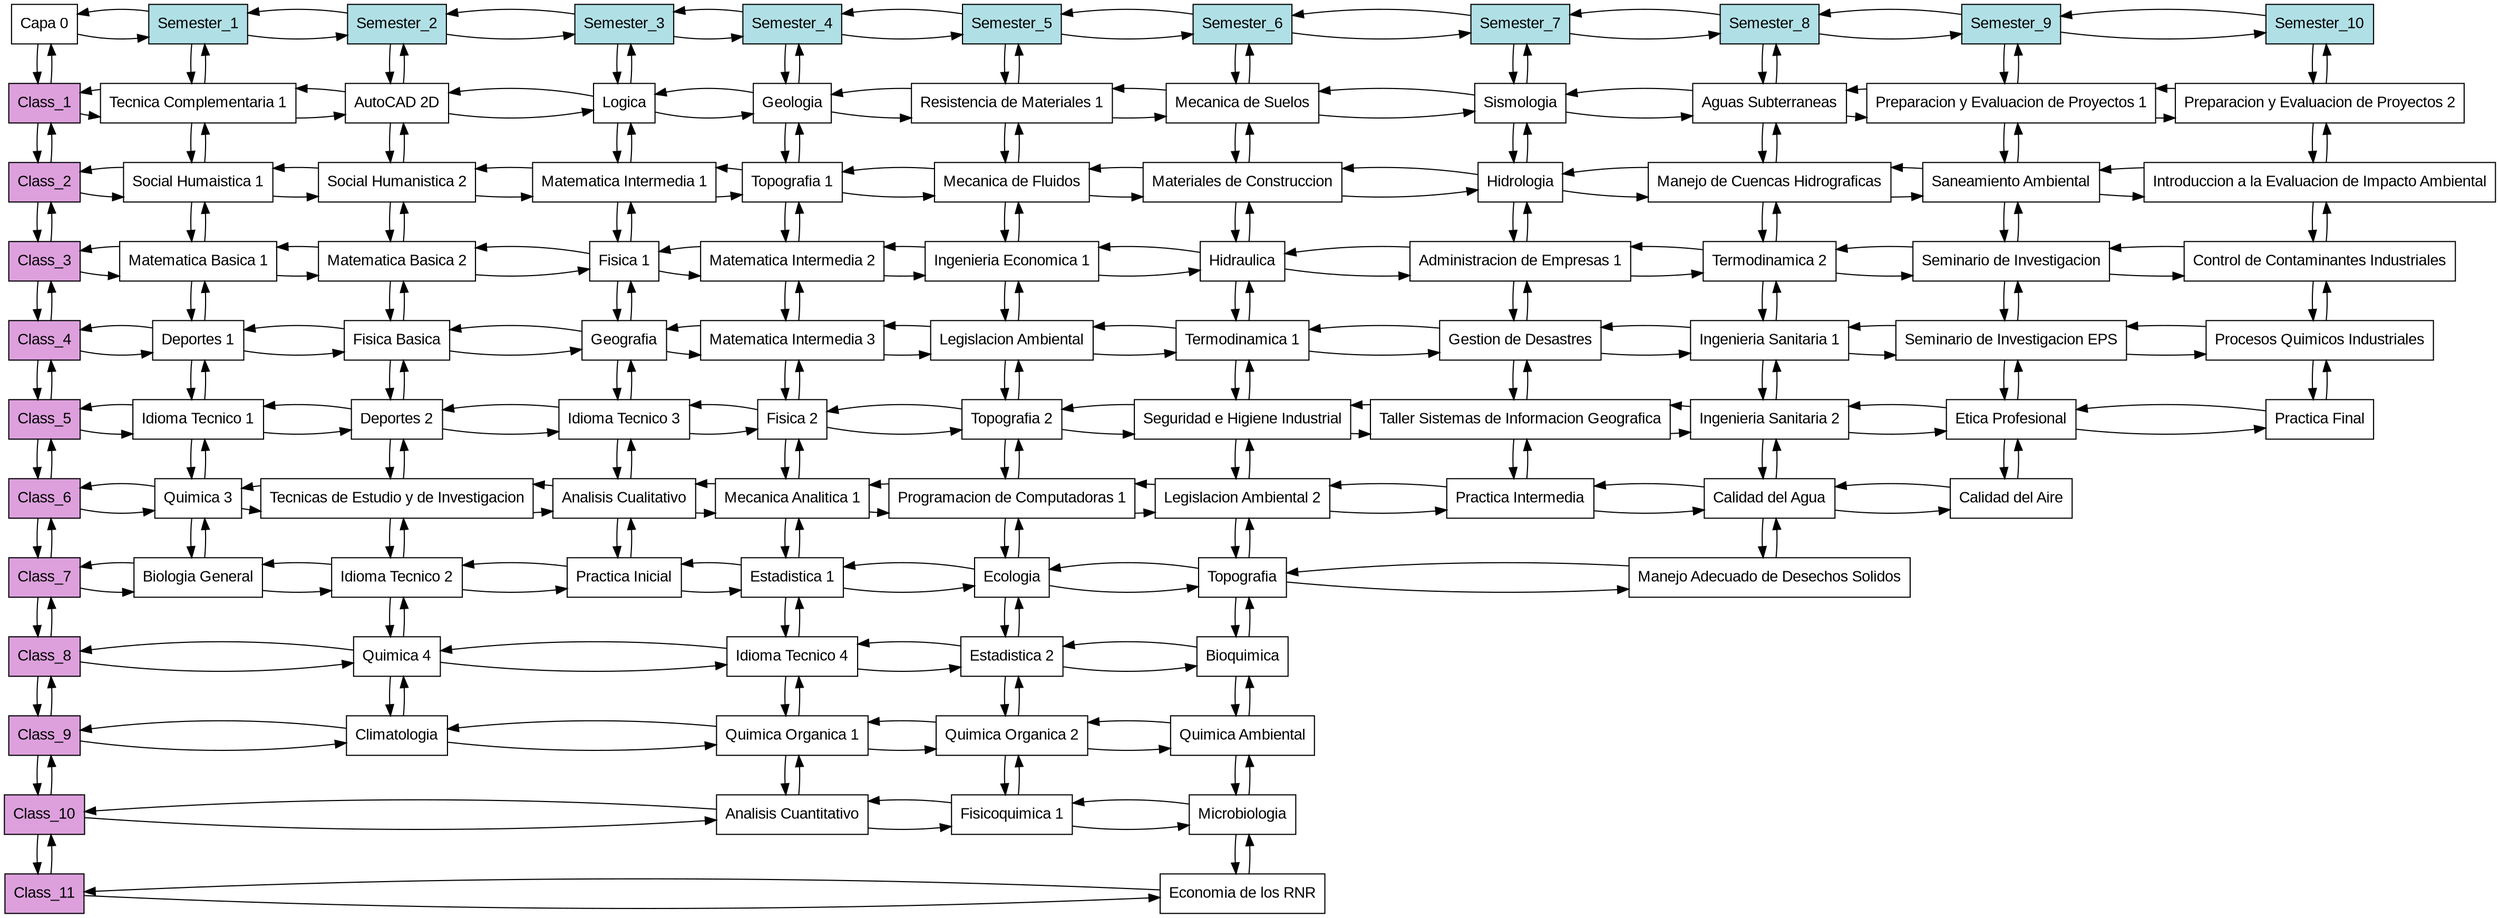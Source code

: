 digraph T{
	node[shape=box fontname="Arial" fillcolor="white" style=filled];
	Root[label = "Capa 0", group="0"];
	Class_1[group="0" fillcolor="plum"];
	Class_2[group="0" fillcolor="plum"];
	Class_3[group="0" fillcolor="plum"];
	Class_4[group="0" fillcolor="plum"];
	Class_5[group="0" fillcolor="plum"];
	Class_6[group="0" fillcolor="plum"];
	Class_7[group="0" fillcolor="plum"];
	Class_8[group="0" fillcolor="plum"];
	Class_9[group="0" fillcolor="plum"];
	Class_10[group="0" fillcolor="plum"];
	Class_11[group="0" fillcolor="plum"];
	Semester_1[group="1" fillcolor="powderblue"];
	Semester_2[group="2" fillcolor="powderblue"];
	Semester_3[group="3" fillcolor="powderblue"];
	Semester_4[group="4" fillcolor="powderblue"];
	Semester_5[group="5" fillcolor="powderblue"];
	Semester_6[group="6" fillcolor="powderblue"];
	Semester_7[group="7" fillcolor="powderblue"];
	Semester_8[group="8" fillcolor="powderblue"];
	Semester_9[group="9" fillcolor="powderblue"];
	Semester_10[group="10" fillcolor="powderblue"];
	N1_1[group="1" label="Tecnica Complementaria 1"];
	N2_1[group="1" label="Social Humaistica 1"];
	N3_1[group="1" label="Matematica Basica 1"];
	N4_1[group="1" label="Deportes 1"];
	N5_1[group="1" label="Idioma Tecnico 1"];
	N6_1[group="1" label="Quimica 3"];
	N7_1[group="1" label="Biologia General"];
	N1_2[group="2" label="AutoCAD 2D"];
	N2_2[group="2" label="Social Humanistica 2"];
	N3_2[group="2" label="Matematica Basica 2"];
	N4_2[group="2" label="Fisica Basica"];
	N5_2[group="2" label="Deportes 2"];
	N6_2[group="2" label="Tecnicas de Estudio y de Investigacion"];
	N7_2[group="2" label="Idioma Tecnico 2"];
	N8_2[group="2" label="Quimica 4"];
	N9_2[group="2" label="Climatologia"];
	N1_3[group="3" label="Logica"];
	N2_3[group="3" label="Matematica Intermedia 1"];
	N3_3[group="3" label="Fisica 1"];
	N4_3[group="3" label="Geografia"];
	N5_3[group="3" label="Idioma Tecnico 3"];
	N6_3[group="3" label="Analisis Cualitativo"];
	N7_3[group="3" label="Practica Inicial"];
	N1_4[group="4" label="Geologia"];
	N2_4[group="4" label="Topografia 1"];
	N3_4[group="4" label="Matematica Intermedia 2"];
	N4_4[group="4" label="Matematica Intermedia 3"];
	N5_4[group="4" label="Fisica 2"];
	N6_4[group="4" label="Mecanica Analitica 1"];
	N7_4[group="4" label="Estadistica 1"];
	N8_4[group="4" label="Idioma Tecnico 4"];
	N9_4[group="4" label="Quimica Organica 1"];
	N10_4[group="4" label="Analisis Cuantitativo"];
	N1_5[group="5" label="Resistencia de Materiales 1"];
	N2_5[group="5" label="Mecanica de Fluidos"];
	N3_5[group="5" label="Ingenieria Economica 1"];
	N4_5[group="5" label="Legislacion Ambiental"];
	N5_5[group="5" label="Topografia 2"];
	N6_5[group="5" label="Programacion de Computadoras 1"];
	N7_5[group="5" label="Ecologia"];
	N8_5[group="5" label="Estadistica 2"];
	N9_5[group="5" label="Quimica Organica 2"];
	N10_5[group="5" label="Fisicoquimica 1"];
	N1_6[group="6" label="Mecanica de Suelos"];
	N2_6[group="6" label="Materiales de Construccion"];
	N3_6[group="6" label="Hidraulica"];
	N4_6[group="6" label="Termodinamica 1"];
	N5_6[group="6" label="Seguridad e Higiene Industrial"];
	N6_6[group="6" label="Legislacion Ambiental 2"];
	N7_6[group="6" label="Topografia"];
	N8_6[group="6" label="Bioquimica"];
	N9_6[group="6" label="Quimica Ambiental"];
	N10_6[group="6" label="Microbiologia"];
	N11_6[group="6" label="Economia de los RNR"];
	N1_7[group="7" label="Sismologia"];
	N2_7[group="7" label="Hidrologia"];
	N3_7[group="7" label="Administracion de Empresas 1"];
	N4_7[group="7" label="Gestion de Desastres"];
	N5_7[group="7" label="Taller Sistemas de Informacion Geografica"];
	N6_7[group="7" label="Practica Intermedia"];
	N1_8[group="8" label="Aguas Subterraneas"];
	N2_8[group="8" label="Manejo de Cuencas Hidrograficas"];
	N3_8[group="8" label="Termodinamica 2"];
	N4_8[group="8" label="Ingenieria Sanitaria 1"];
	N5_8[group="8" label="Ingenieria Sanitaria 2"];
	N6_8[group="8" label="Calidad del Agua"];
	N7_8[group="8" label="Manejo Adecuado de Desechos Solidos"];
	N1_9[group="9" label="Preparacion y Evaluacion de Proyectos 1"];
	N2_9[group="9" label="Saneamiento Ambiental"];
	N3_9[group="9" label="Seminario de Investigacion"];
	N4_9[group="9" label="Seminario de Investigacion EPS"];
	N5_9[group="9" label="Etica Profesional"];
	N6_9[group="9" label="Calidad del Aire"];
	N1_10[group="10" label="Preparacion y Evaluacion de Proyectos 2"];
	N2_10[group="10" label="Introduccion a la Evaluacion de Impacto Ambiental"];
	N3_10[group="10" label="Control de Contaminantes Industriales"];
	N4_10[group="10" label="Procesos Quimicos Industriales"];
	N5_10[group="10" label="Practica Final"];
	subgraph columnHeader {
		rank = same;
		Root -> Semester_1 -> Semester_2 -> Semester_3 -> Semester_4 -> Semester_5 -> Semester_6 -> Semester_7 -> Semester_8 -> Semester_9 -> Semester_10;
		Root -> Semester_1 -> Semester_2 -> Semester_3 -> Semester_4 -> Semester_5 -> Semester_6 -> Semester_7 -> Semester_8 -> Semester_9 -> Semester_10[dir=back];
	}
	subgraph row1{
		rank = same;
		Class_1 -> N1_1 -> N1_2 -> N1_3 -> N1_4 -> N1_5 -> N1_6 -> N1_7 -> N1_8 -> N1_9 -> N1_10;
		Class_1 -> N1_1 -> N1_2 -> N1_3 -> N1_4 -> N1_5 -> N1_6 -> N1_7 -> N1_8 -> N1_9 -> N1_10[dir=back];
	}
	subgraph row2{
		rank = same;
		Class_2 -> N2_1 -> N2_2 -> N2_3 -> N2_4 -> N2_5 -> N2_6 -> N2_7 -> N2_8 -> N2_9 -> N2_10;
		Class_2 -> N2_1 -> N2_2 -> N2_3 -> N2_4 -> N2_5 -> N2_6 -> N2_7 -> N2_8 -> N2_9 -> N2_10[dir=back];
	}
	subgraph row3{
		rank = same;
		Class_3 -> N3_1 -> N3_2 -> N3_3 -> N3_4 -> N3_5 -> N3_6 -> N3_7 -> N3_8 -> N3_9 -> N3_10;
		Class_3 -> N3_1 -> N3_2 -> N3_3 -> N3_4 -> N3_5 -> N3_6 -> N3_7 -> N3_8 -> N3_9 -> N3_10[dir=back];
	}
	subgraph row4{
		rank = same;
		Class_4 -> N4_1 -> N4_2 -> N4_3 -> N4_4 -> N4_5 -> N4_6 -> N4_7 -> N4_8 -> N4_9 -> N4_10;
		Class_4 -> N4_1 -> N4_2 -> N4_3 -> N4_4 -> N4_5 -> N4_6 -> N4_7 -> N4_8 -> N4_9 -> N4_10[dir=back];
	}
	subgraph row5{
		rank = same;
		Class_5 -> N5_1 -> N5_2 -> N5_3 -> N5_4 -> N5_5 -> N5_6 -> N5_7 -> N5_8 -> N5_9 -> N5_10;
		Class_5 -> N5_1 -> N5_2 -> N5_3 -> N5_4 -> N5_5 -> N5_6 -> N5_7 -> N5_8 -> N5_9 -> N5_10[dir=back];
	}
	subgraph row6{
		rank = same;
		Class_6 -> N6_1 -> N6_2 -> N6_3 -> N6_4 -> N6_5 -> N6_6 -> N6_7 -> N6_8 -> N6_9;
		Class_6 -> N6_1 -> N6_2 -> N6_3 -> N6_4 -> N6_5 -> N6_6 -> N6_7 -> N6_8 -> N6_9[dir=back];
	}
	subgraph row7{
		rank = same;
		Class_7 -> N7_1 -> N7_2 -> N7_3 -> N7_4 -> N7_5 -> N7_6 -> N7_8;
		Class_7 -> N7_1 -> N7_2 -> N7_3 -> N7_4 -> N7_5 -> N7_6 -> N7_8[dir=back];
	}
	subgraph row8{
		rank = same;
		Class_8 -> N8_2 -> N8_4 -> N8_5 -> N8_6;
		Class_8 -> N8_2 -> N8_4 -> N8_5 -> N8_6[dir=back];
	}
	subgraph row9{
		rank = same;
		Class_9 -> N9_2 -> N9_4 -> N9_5 -> N9_6;
		Class_9 -> N9_2 -> N9_4 -> N9_5 -> N9_6[dir=back];
	}
	subgraph row10{
		rank = same;
		Class_10 -> N10_4 -> N10_5 -> N10_6;
		Class_10 -> N10_4 -> N10_5 -> N10_6[dir=back];
	}
	subgraph row11{
		rank = same;
		Class_11 -> N11_6;
		Class_11 -> N11_6[dir=back];
	}
	subgraph rowHeader {
		Root -> Class_1 -> Class_2 -> Class_3 -> Class_4 -> Class_5 -> Class_6 -> Class_7 -> Class_8 -> Class_9 -> Class_10 -> Class_11;
		Root -> Class_1 -> Class_2 -> Class_3 -> Class_4 -> Class_5 -> Class_6 -> Class_7 -> Class_8 -> Class_9 -> Class_10 -> Class_11[dir=back];
	}
	subgraph column1{
		Semester_1 -> N1_1 -> N2_1 -> N3_1 -> N4_1 -> N5_1 -> N6_1 -> N7_1;
		Semester_1 -> N1_1 -> N2_1 -> N3_1 -> N4_1 -> N5_1 -> N6_1 -> N7_1[dir=back];
	}
	subgraph column2{
		Semester_2 -> N1_2 -> N2_2 -> N3_2 -> N4_2 -> N5_2 -> N6_2 -> N7_2 -> N8_2 -> N9_2;
		Semester_2 -> N1_2 -> N2_2 -> N3_2 -> N4_2 -> N5_2 -> N6_2 -> N7_2 -> N8_2 -> N9_2[dir=back];
	}
	subgraph column3{
		Semester_3 -> N1_3 -> N2_3 -> N3_3 -> N4_3 -> N5_3 -> N6_3 -> N7_3;
		Semester_3 -> N1_3 -> N2_3 -> N3_3 -> N4_3 -> N5_3 -> N6_3 -> N7_3[dir=back];
	}
	subgraph column4{
		Semester_4 -> N1_4 -> N2_4 -> N3_4 -> N4_4 -> N5_4 -> N6_4 -> N7_4 -> N8_4 -> N9_4 -> N10_4;
		Semester_4 -> N1_4 -> N2_4 -> N3_4 -> N4_4 -> N5_4 -> N6_4 -> N7_4 -> N8_4 -> N9_4 -> N10_4[dir=back];
	}
	subgraph column5{
		Semester_5 -> N1_5 -> N2_5 -> N3_5 -> N4_5 -> N5_5 -> N6_5 -> N7_5 -> N8_5 -> N9_5 -> N10_5;
		Semester_5 -> N1_5 -> N2_5 -> N3_5 -> N4_5 -> N5_5 -> N6_5 -> N7_5 -> N8_5 -> N9_5 -> N10_5[dir=back];
	}
	subgraph column6{
		Semester_6 -> N1_6 -> N2_6 -> N3_6 -> N4_6 -> N5_6 -> N6_6 -> N7_6 -> N8_6 -> N9_6 -> N10_6 -> N11_6;
		Semester_6 -> N1_6 -> N2_6 -> N3_6 -> N4_6 -> N5_6 -> N6_6 -> N7_6 -> N8_6 -> N9_6 -> N10_6 -> N11_6[dir=back];
	}
	subgraph column7{
		Semester_7 -> N1_7 -> N2_7 -> N3_7 -> N4_7 -> N5_7 -> N6_7;
		Semester_7 -> N1_7 -> N2_7 -> N3_7 -> N4_7 -> N5_7 -> N6_7[dir=back];
	}
	subgraph column8{
		Semester_8 -> N1_8 -> N2_8 -> N3_8 -> N4_8 -> N5_8 -> N6_8 -> N7_8;
		Semester_8 -> N1_8 -> N2_8 -> N3_8 -> N4_8 -> N5_8 -> N6_8 -> N7_8[dir=back];
	}
	subgraph column9{
		Semester_9 -> N1_9 -> N2_9 -> N3_9 -> N4_9 -> N5_9 -> N6_9;
		Semester_9 -> N1_9 -> N2_9 -> N3_9 -> N4_9 -> N5_9 -> N6_9[dir=back];
	}
	subgraph column10{
		Semester_10 -> N1_10 -> N2_10 -> N3_10 -> N4_10 -> N5_10;
		Semester_10 -> N1_10 -> N2_10 -> N3_10 -> N4_10 -> N5_10[dir=back];
	}
}